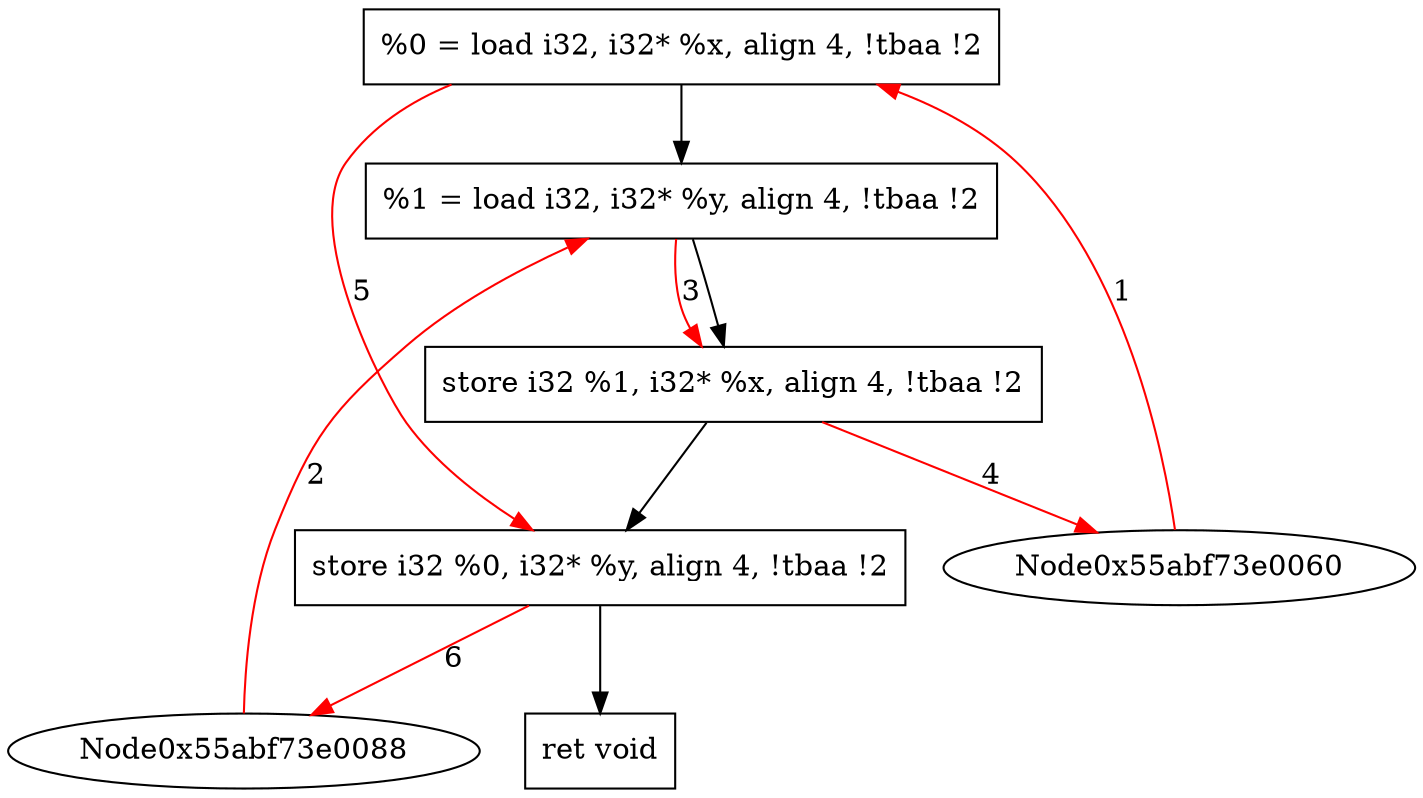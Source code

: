 digraph "CDFG for'func' function" {
	Node0x55abf73e0248[shape=record, label="  %0 = load i32, i32* %x, align 4, !tbaa !2"]
	Node0x55abf73e1158[shape=record, label="  %1 = load i32, i32* %y, align 4, !tbaa !2"]
	Node0x55abf73e1800[shape=record, label="  store i32 %1, i32* %x, align 4, !tbaa !2"]
	Node0x55abf73e1880[shape=record, label="  store i32 %0, i32* %y, align 4, !tbaa !2"]
	Node0x55abf73e18d0[shape=record, label="  ret void"]
	Node0x55abf73e0248 -> Node0x55abf73e1158
	Node0x55abf73e1158 -> Node0x55abf73e1800
	Node0x55abf73e1800 -> Node0x55abf73e1880
	Node0x55abf73e1880 -> Node0x55abf73e18d0
edge [color=red]
	Node0x55abf73e0060 -> Node0x55abf73e0248[label="1"]
	Node0x55abf73e0088 -> Node0x55abf73e1158[label="2"]
	Node0x55abf73e1158 -> Node0x55abf73e1800[label="3"]
	Node0x55abf73e1800 -> Node0x55abf73e0060[label="4"]
	Node0x55abf73e0248 -> Node0x55abf73e1880[label="5"]
	Node0x55abf73e1880 -> Node0x55abf73e0088[label="6"]
}
